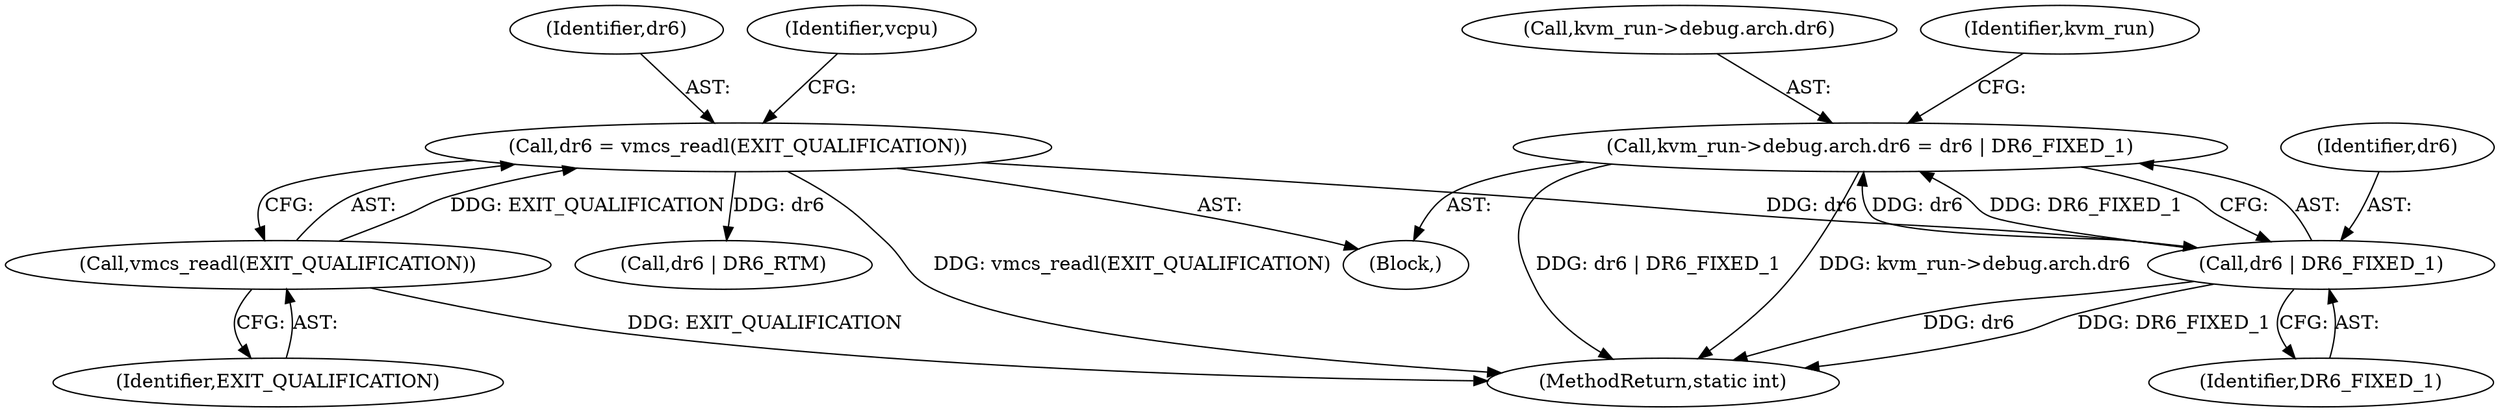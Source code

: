digraph "0_linux_54a20552e1eae07aa240fa370a0293e006b5faed_0@pointer" {
"1000371" [label="(Call,kvm_run->debug.arch.dr6 = dr6 | DR6_FIXED_1)"];
"1000379" [label="(Call,dr6 | DR6_FIXED_1)"];
"1000329" [label="(Call,dr6 = vmcs_readl(EXIT_QUALIFICATION))"];
"1000331" [label="(Call,vmcs_readl(EXIT_QUALIFICATION))"];
"1000320" [label="(Block,)"];
"1000372" [label="(Call,kvm_run->debug.arch.dr6)"];
"1000332" [label="(Identifier,EXIT_QUALIFICATION)"];
"1000381" [label="(Identifier,DR6_FIXED_1)"];
"1000380" [label="(Identifier,dr6)"];
"1000330" [label="(Identifier,dr6)"];
"1000356" [label="(Call,dr6 | DR6_RTM)"];
"1000379" [label="(Call,dr6 | DR6_FIXED_1)"];
"1000337" [label="(Identifier,vcpu)"];
"1000457" [label="(MethodReturn,static int)"];
"1000331" [label="(Call,vmcs_readl(EXIT_QUALIFICATION))"];
"1000329" [label="(Call,dr6 = vmcs_readl(EXIT_QUALIFICATION))"];
"1000371" [label="(Call,kvm_run->debug.arch.dr6 = dr6 | DR6_FIXED_1)"];
"1000386" [label="(Identifier,kvm_run)"];
"1000371" -> "1000320"  [label="AST: "];
"1000371" -> "1000379"  [label="CFG: "];
"1000372" -> "1000371"  [label="AST: "];
"1000379" -> "1000371"  [label="AST: "];
"1000386" -> "1000371"  [label="CFG: "];
"1000371" -> "1000457"  [label="DDG: dr6 | DR6_FIXED_1"];
"1000371" -> "1000457"  [label="DDG: kvm_run->debug.arch.dr6"];
"1000379" -> "1000371"  [label="DDG: dr6"];
"1000379" -> "1000371"  [label="DDG: DR6_FIXED_1"];
"1000379" -> "1000381"  [label="CFG: "];
"1000380" -> "1000379"  [label="AST: "];
"1000381" -> "1000379"  [label="AST: "];
"1000379" -> "1000457"  [label="DDG: dr6"];
"1000379" -> "1000457"  [label="DDG: DR6_FIXED_1"];
"1000329" -> "1000379"  [label="DDG: dr6"];
"1000329" -> "1000320"  [label="AST: "];
"1000329" -> "1000331"  [label="CFG: "];
"1000330" -> "1000329"  [label="AST: "];
"1000331" -> "1000329"  [label="AST: "];
"1000337" -> "1000329"  [label="CFG: "];
"1000329" -> "1000457"  [label="DDG: vmcs_readl(EXIT_QUALIFICATION)"];
"1000331" -> "1000329"  [label="DDG: EXIT_QUALIFICATION"];
"1000329" -> "1000356"  [label="DDG: dr6"];
"1000331" -> "1000332"  [label="CFG: "];
"1000332" -> "1000331"  [label="AST: "];
"1000331" -> "1000457"  [label="DDG: EXIT_QUALIFICATION"];
}
